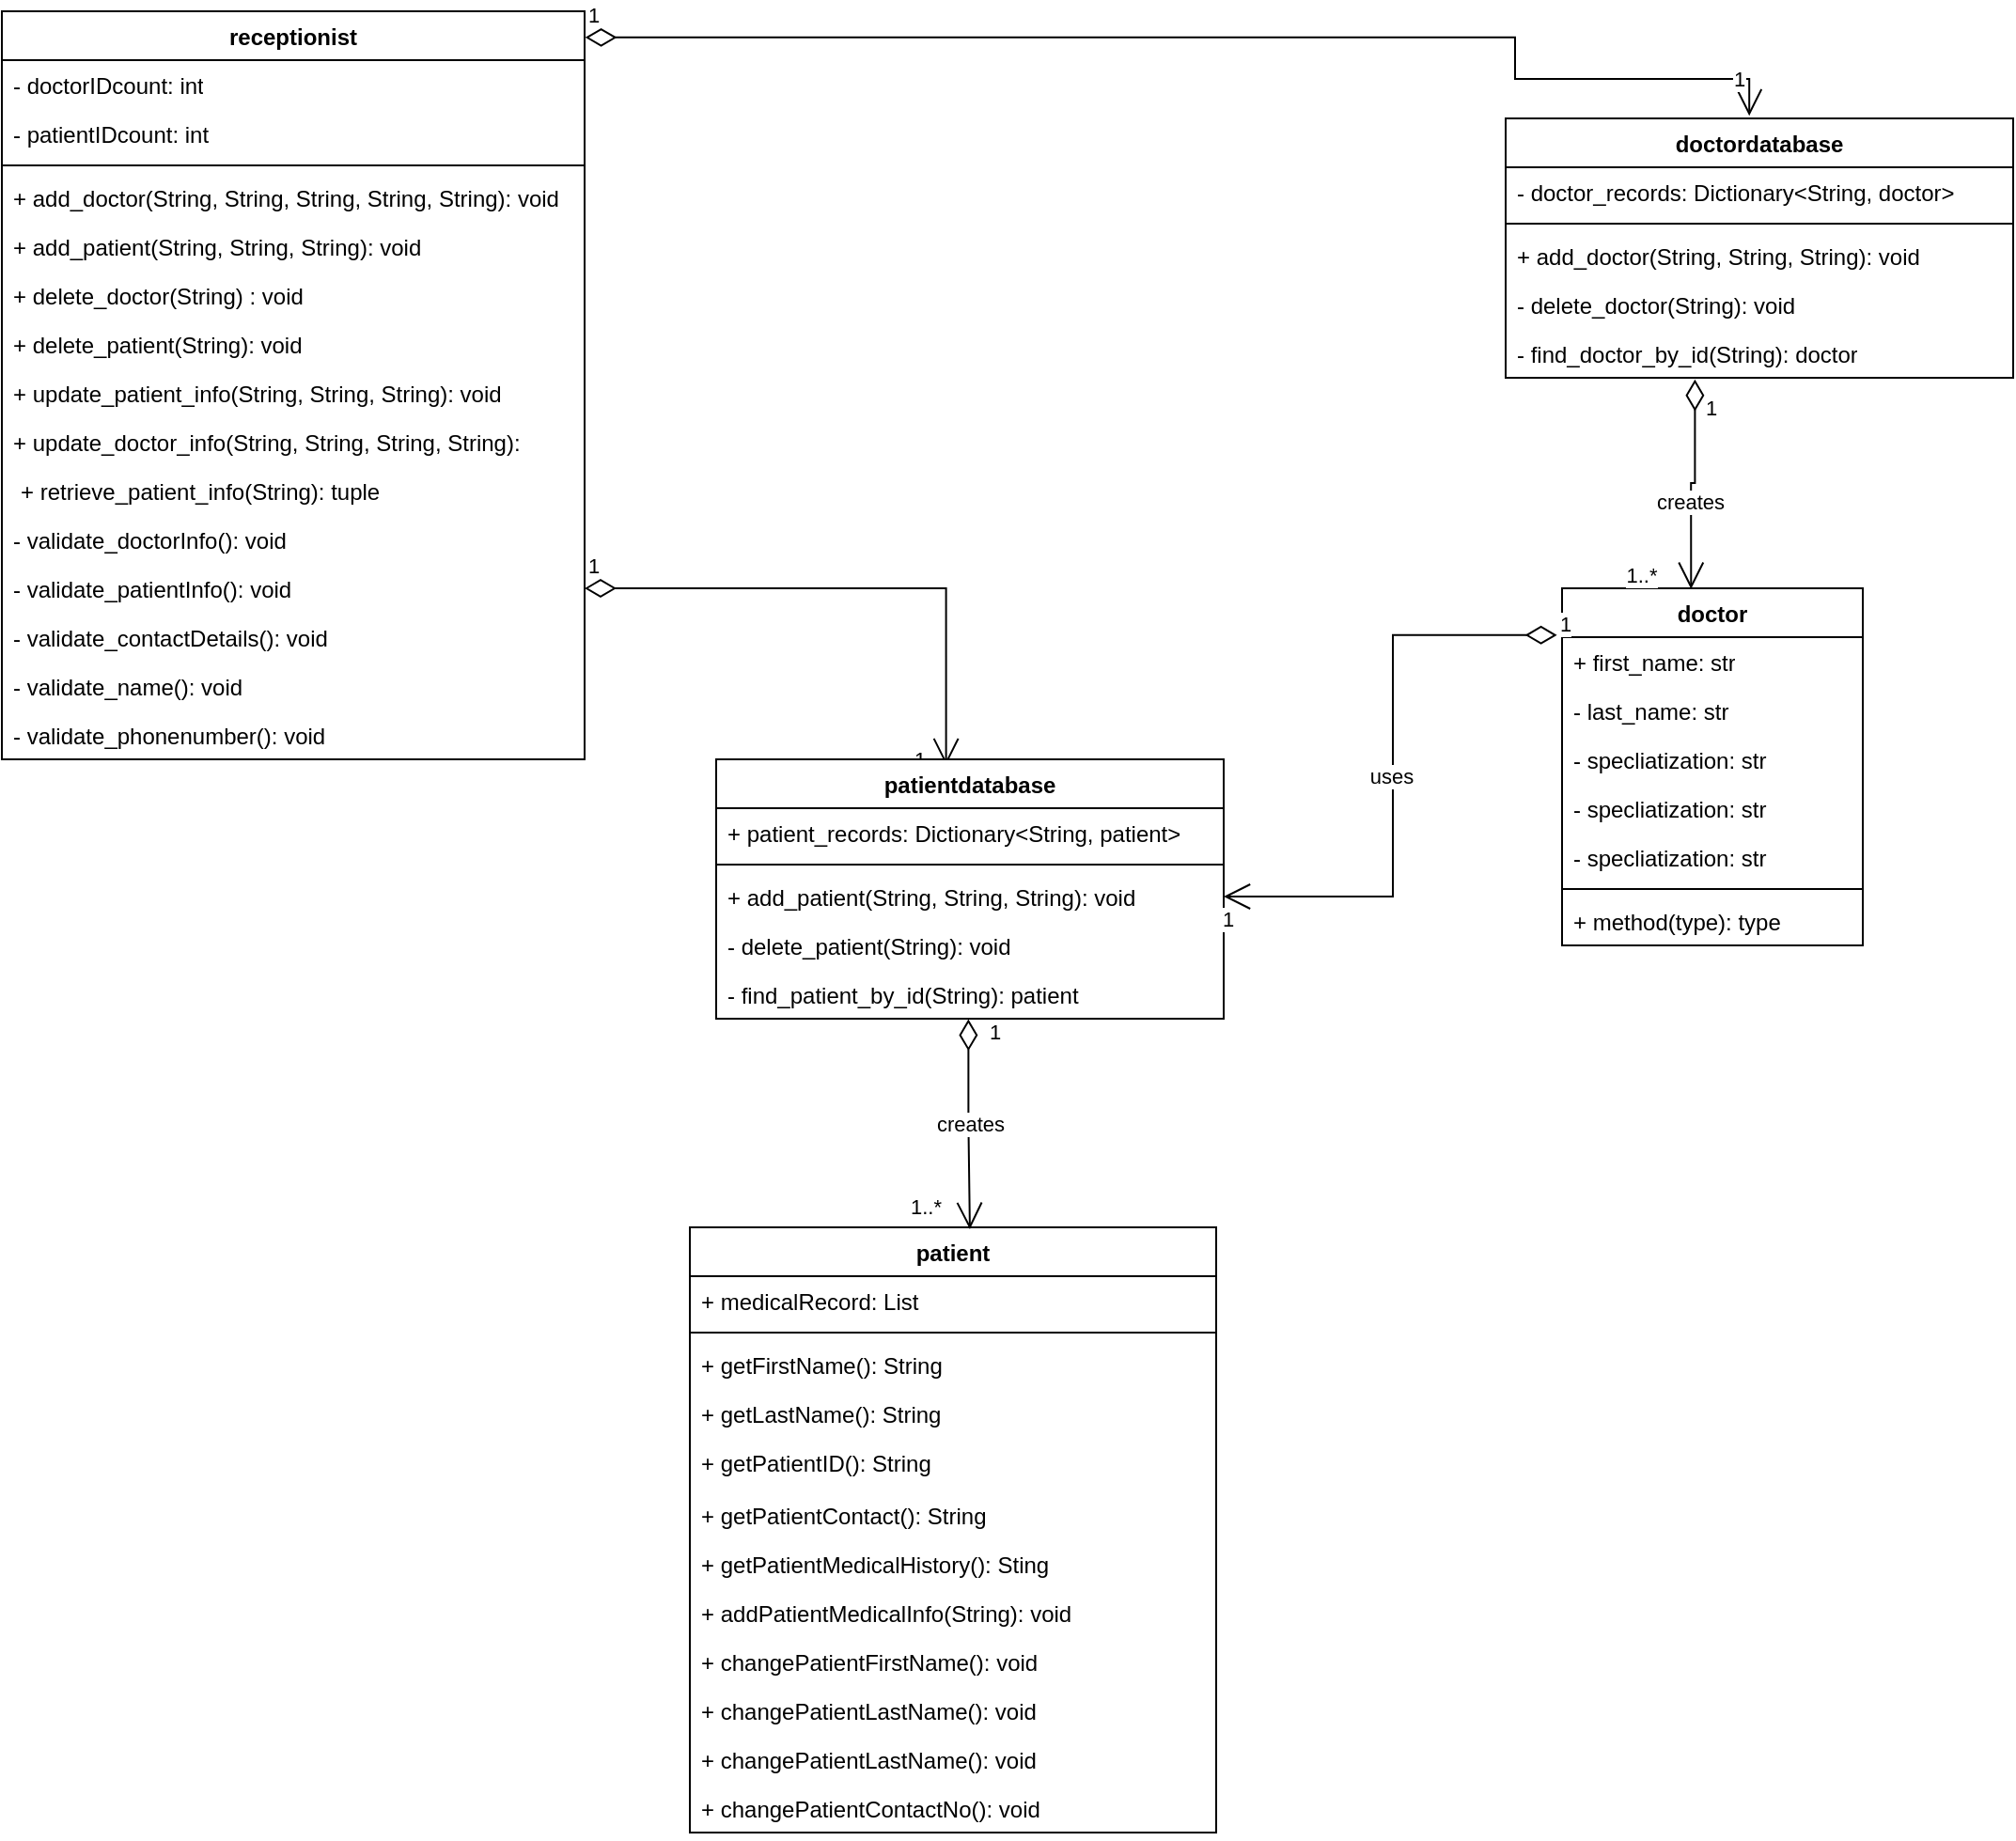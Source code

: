 <mxfile version="27.0.9">
  <diagram name="Page-1" id="L9kJD7--zcq1lkAX0St9">
    <mxGraphModel dx="2849" dy="915" grid="1" gridSize="10" guides="1" tooltips="1" connect="1" arrows="1" fold="1" page="1" pageScale="1" pageWidth="827" pageHeight="1169" math="0" shadow="0">
      <root>
        <mxCell id="0" />
        <mxCell id="1" parent="0" />
        <mxCell id="H0q9jBXqO-1l2zZ2MF_L-1" value="patient" style="swimlane;fontStyle=1;align=center;verticalAlign=top;childLayout=stackLayout;horizontal=1;startSize=26;horizontalStack=0;resizeParent=1;resizeParentMax=0;resizeLast=0;collapsible=1;marginBottom=0;whiteSpace=wrap;html=1;" parent="1" vertex="1">
          <mxGeometry x="296" y="670" width="280" height="322" as="geometry">
            <mxRectangle x="20" y="490" width="80" height="30" as="alternateBounds" />
          </mxGeometry>
        </mxCell>
        <mxCell id="H0q9jBXqO-1l2zZ2MF_L-2" value="+ medicalRecord: List" style="text;strokeColor=none;fillColor=none;align=left;verticalAlign=top;spacingLeft=4;spacingRight=4;overflow=hidden;rotatable=0;points=[[0,0.5],[1,0.5]];portConstraint=eastwest;whiteSpace=wrap;html=1;" parent="H0q9jBXqO-1l2zZ2MF_L-1" vertex="1">
          <mxGeometry y="26" width="280" height="26" as="geometry" />
        </mxCell>
        <mxCell id="H0q9jBXqO-1l2zZ2MF_L-3" value="" style="line;strokeWidth=1;fillColor=none;align=left;verticalAlign=middle;spacingTop=-1;spacingLeft=3;spacingRight=3;rotatable=0;labelPosition=right;points=[];portConstraint=eastwest;strokeColor=inherit;" parent="H0q9jBXqO-1l2zZ2MF_L-1" vertex="1">
          <mxGeometry y="52" width="280" height="8" as="geometry" />
        </mxCell>
        <mxCell id="H0q9jBXqO-1l2zZ2MF_L-4" value="+ getFirstName(): String" style="text;strokeColor=none;fillColor=none;align=left;verticalAlign=top;spacingLeft=4;spacingRight=4;overflow=hidden;rotatable=0;points=[[0,0.5],[1,0.5]];portConstraint=eastwest;whiteSpace=wrap;html=1;" parent="H0q9jBXqO-1l2zZ2MF_L-1" vertex="1">
          <mxGeometry y="60" width="280" height="26" as="geometry" />
        </mxCell>
        <mxCell id="H0q9jBXqO-1l2zZ2MF_L-5" value="+ getLastName(): String&lt;div&gt;&lt;br&gt;&lt;/div&gt;" style="text;strokeColor=none;fillColor=none;align=left;verticalAlign=top;spacingLeft=4;spacingRight=4;overflow=hidden;rotatable=0;points=[[0,0.5],[1,0.5]];portConstraint=eastwest;whiteSpace=wrap;html=1;" parent="H0q9jBXqO-1l2zZ2MF_L-1" vertex="1">
          <mxGeometry y="86" width="280" height="26" as="geometry" />
        </mxCell>
        <mxCell id="H0q9jBXqO-1l2zZ2MF_L-7" value="+ getPatientID(): String&lt;div&gt;&lt;br&gt;&lt;/div&gt;" style="text;strokeColor=none;fillColor=none;align=left;verticalAlign=top;spacingLeft=4;spacingRight=4;overflow=hidden;rotatable=0;points=[[0,0.5],[1,0.5]];portConstraint=eastwest;whiteSpace=wrap;html=1;" parent="H0q9jBXqO-1l2zZ2MF_L-1" vertex="1">
          <mxGeometry y="112" width="280" height="28" as="geometry" />
        </mxCell>
        <mxCell id="H0q9jBXqO-1l2zZ2MF_L-9" value="+ getPatientContact(): String&lt;div&gt;&lt;br&gt;&lt;/div&gt;" style="text;strokeColor=none;fillColor=none;align=left;verticalAlign=top;spacingLeft=4;spacingRight=4;overflow=hidden;rotatable=0;points=[[0,0.5],[1,0.5]];portConstraint=eastwest;whiteSpace=wrap;html=1;" parent="H0q9jBXqO-1l2zZ2MF_L-1" vertex="1">
          <mxGeometry y="140" width="280" height="26" as="geometry" />
        </mxCell>
        <mxCell id="H0q9jBXqO-1l2zZ2MF_L-8" value="+ getPatientMedicalHistory(): Sting" style="text;strokeColor=none;fillColor=none;align=left;verticalAlign=top;spacingLeft=4;spacingRight=4;overflow=hidden;rotatable=0;points=[[0,0.5],[1,0.5]];portConstraint=eastwest;whiteSpace=wrap;html=1;" parent="H0q9jBXqO-1l2zZ2MF_L-1" vertex="1">
          <mxGeometry y="166" width="280" height="26" as="geometry" />
        </mxCell>
        <mxCell id="H0q9jBXqO-1l2zZ2MF_L-11" value="+ addPatientMedicalInfo(String): void" style="text;strokeColor=none;fillColor=none;align=left;verticalAlign=top;spacingLeft=4;spacingRight=4;overflow=hidden;rotatable=0;points=[[0,0.5],[1,0.5]];portConstraint=eastwest;whiteSpace=wrap;html=1;" parent="H0q9jBXqO-1l2zZ2MF_L-1" vertex="1">
          <mxGeometry y="192" width="280" height="26" as="geometry" />
        </mxCell>
        <mxCell id="H0q9jBXqO-1l2zZ2MF_L-12" value="+ changePatientFirstName(): void" style="text;strokeColor=none;fillColor=none;align=left;verticalAlign=top;spacingLeft=4;spacingRight=4;overflow=hidden;rotatable=0;points=[[0,0.5],[1,0.5]];portConstraint=eastwest;whiteSpace=wrap;html=1;" parent="H0q9jBXqO-1l2zZ2MF_L-1" vertex="1">
          <mxGeometry y="218" width="280" height="26" as="geometry" />
        </mxCell>
        <mxCell id="H0q9jBXqO-1l2zZ2MF_L-13" value="+ changePatientLastName(): void" style="text;strokeColor=none;fillColor=none;align=left;verticalAlign=top;spacingLeft=4;spacingRight=4;overflow=hidden;rotatable=0;points=[[0,0.5],[1,0.5]];portConstraint=eastwest;whiteSpace=wrap;html=1;" parent="H0q9jBXqO-1l2zZ2MF_L-1" vertex="1">
          <mxGeometry y="244" width="280" height="26" as="geometry" />
        </mxCell>
        <mxCell id="H0q9jBXqO-1l2zZ2MF_L-14" value="+ changePatientLastName(): void" style="text;strokeColor=none;fillColor=none;align=left;verticalAlign=top;spacingLeft=4;spacingRight=4;overflow=hidden;rotatable=0;points=[[0,0.5],[1,0.5]];portConstraint=eastwest;whiteSpace=wrap;html=1;" parent="H0q9jBXqO-1l2zZ2MF_L-1" vertex="1">
          <mxGeometry y="270" width="280" height="26" as="geometry" />
        </mxCell>
        <mxCell id="H0q9jBXqO-1l2zZ2MF_L-15" value="+ changePatientContactNo(): void" style="text;strokeColor=none;fillColor=none;align=left;verticalAlign=top;spacingLeft=4;spacingRight=4;overflow=hidden;rotatable=0;points=[[0,0.5],[1,0.5]];portConstraint=eastwest;whiteSpace=wrap;html=1;" parent="H0q9jBXqO-1l2zZ2MF_L-1" vertex="1">
          <mxGeometry y="296" width="280" height="26" as="geometry" />
        </mxCell>
        <mxCell id="2UD2W3Oq5AR3Zzis6e2d-1" value="doctor" style="swimlane;fontStyle=1;align=center;verticalAlign=top;childLayout=stackLayout;horizontal=1;startSize=26;horizontalStack=0;resizeParent=1;resizeParentMax=0;resizeLast=0;collapsible=1;marginBottom=0;whiteSpace=wrap;html=1;" parent="1" vertex="1">
          <mxGeometry x="760" y="330" width="160" height="190" as="geometry">
            <mxRectangle x="540" y="600" width="80" height="30" as="alternateBounds" />
          </mxGeometry>
        </mxCell>
        <mxCell id="2UD2W3Oq5AR3Zzis6e2d-2" value="+ first_name: str" style="text;strokeColor=none;fillColor=none;align=left;verticalAlign=top;spacingLeft=4;spacingRight=4;overflow=hidden;rotatable=0;points=[[0,0.5],[1,0.5]];portConstraint=eastwest;whiteSpace=wrap;html=1;" parent="2UD2W3Oq5AR3Zzis6e2d-1" vertex="1">
          <mxGeometry y="26" width="160" height="26" as="geometry" />
        </mxCell>
        <mxCell id="anmmAAFcugohERS7YXTn-13" value="- last_name: str" style="text;strokeColor=none;fillColor=none;align=left;verticalAlign=top;spacingLeft=4;spacingRight=4;overflow=hidden;rotatable=0;points=[[0,0.5],[1,0.5]];portConstraint=eastwest;whiteSpace=wrap;html=1;" vertex="1" parent="2UD2W3Oq5AR3Zzis6e2d-1">
          <mxGeometry y="52" width="160" height="26" as="geometry" />
        </mxCell>
        <mxCell id="anmmAAFcugohERS7YXTn-14" value="- specliatization: str" style="text;strokeColor=none;fillColor=none;align=left;verticalAlign=top;spacingLeft=4;spacingRight=4;overflow=hidden;rotatable=0;points=[[0,0.5],[1,0.5]];portConstraint=eastwest;whiteSpace=wrap;html=1;" vertex="1" parent="2UD2W3Oq5AR3Zzis6e2d-1">
          <mxGeometry y="78" width="160" height="26" as="geometry" />
        </mxCell>
        <mxCell id="anmmAAFcugohERS7YXTn-15" value="- specliatization: str" style="text;strokeColor=none;fillColor=none;align=left;verticalAlign=top;spacingLeft=4;spacingRight=4;overflow=hidden;rotatable=0;points=[[0,0.5],[1,0.5]];portConstraint=eastwest;whiteSpace=wrap;html=1;" vertex="1" parent="2UD2W3Oq5AR3Zzis6e2d-1">
          <mxGeometry y="104" width="160" height="26" as="geometry" />
        </mxCell>
        <mxCell id="anmmAAFcugohERS7YXTn-18" value="- specliatization: str" style="text;strokeColor=none;fillColor=none;align=left;verticalAlign=top;spacingLeft=4;spacingRight=4;overflow=hidden;rotatable=0;points=[[0,0.5],[1,0.5]];portConstraint=eastwest;whiteSpace=wrap;html=1;" vertex="1" parent="2UD2W3Oq5AR3Zzis6e2d-1">
          <mxGeometry y="130" width="160" height="26" as="geometry" />
        </mxCell>
        <mxCell id="2UD2W3Oq5AR3Zzis6e2d-3" value="" style="line;strokeWidth=1;fillColor=none;align=left;verticalAlign=middle;spacingTop=-1;spacingLeft=3;spacingRight=3;rotatable=0;labelPosition=right;points=[];portConstraint=eastwest;strokeColor=inherit;" parent="2UD2W3Oq5AR3Zzis6e2d-1" vertex="1">
          <mxGeometry y="156" width="160" height="8" as="geometry" />
        </mxCell>
        <mxCell id="2UD2W3Oq5AR3Zzis6e2d-4" value="+ method(type): type" style="text;strokeColor=none;fillColor=none;align=left;verticalAlign=top;spacingLeft=4;spacingRight=4;overflow=hidden;rotatable=0;points=[[0,0.5],[1,0.5]];portConstraint=eastwest;whiteSpace=wrap;html=1;" parent="2UD2W3Oq5AR3Zzis6e2d-1" vertex="1">
          <mxGeometry y="164" width="160" height="26" as="geometry" />
        </mxCell>
        <mxCell id="anmmAAFcugohERS7YXTn-16" value="1" style="endArrow=open;html=1;endSize=12;startArrow=diamondThin;startSize=14;startFill=0;edgeStyle=orthogonalEdgeStyle;align=left;verticalAlign=bottom;rounded=0;exitX=1.001;exitY=0.035;exitDx=0;exitDy=0;entryX=0.48;entryY=-0.01;entryDx=0;entryDy=0;exitPerimeter=0;entryPerimeter=0;" edge="1" parent="1" source="anmmAAFcugohERS7YXTn-19" target="anmmAAFcugohERS7YXTn-63">
          <mxGeometry x="-1" y="3" relative="1" as="geometry">
            <mxPoint x="360" y="225" as="sourcePoint" />
            <mxPoint x="735" y="60.0" as="targetPoint" />
            <Array as="points">
              <mxPoint x="735" y="37" />
              <mxPoint x="735" y="59" />
            </Array>
          </mxGeometry>
        </mxCell>
        <mxCell id="anmmAAFcugohERS7YXTn-37" value="1" style="edgeLabel;html=1;align=center;verticalAlign=middle;resizable=0;points=[];" vertex="1" connectable="0" parent="anmmAAFcugohERS7YXTn-16">
          <mxGeometry x="0.898" relative="1" as="geometry">
            <mxPoint x="8" as="offset" />
          </mxGeometry>
        </mxCell>
        <mxCell id="anmmAAFcugohERS7YXTn-19" value="receptionist" style="swimlane;fontStyle=1;align=center;verticalAlign=top;childLayout=stackLayout;horizontal=1;startSize=26;horizontalStack=0;resizeParent=1;resizeParentMax=0;resizeLast=0;collapsible=1;marginBottom=0;whiteSpace=wrap;html=1;" vertex="1" parent="1">
          <mxGeometry x="-70" y="23" width="310" height="398" as="geometry" />
        </mxCell>
        <mxCell id="anmmAAFcugohERS7YXTn-35" value="- doctorIDcount: int" style="text;strokeColor=none;fillColor=none;align=left;verticalAlign=top;spacingLeft=4;spacingRight=4;overflow=hidden;rotatable=0;points=[[0,0.5],[1,0.5]];portConstraint=eastwest;whiteSpace=wrap;html=1;" vertex="1" parent="anmmAAFcugohERS7YXTn-19">
          <mxGeometry y="26" width="310" height="26" as="geometry" />
        </mxCell>
        <mxCell id="anmmAAFcugohERS7YXTn-36" value="- patientIDcount: int" style="text;strokeColor=none;fillColor=none;align=left;verticalAlign=top;spacingLeft=4;spacingRight=4;overflow=hidden;rotatable=0;points=[[0,0.5],[1,0.5]];portConstraint=eastwest;whiteSpace=wrap;html=1;" vertex="1" parent="anmmAAFcugohERS7YXTn-19">
          <mxGeometry y="52" width="310" height="26" as="geometry" />
        </mxCell>
        <mxCell id="anmmAAFcugohERS7YXTn-21" value="" style="line;strokeWidth=1;fillColor=none;align=left;verticalAlign=middle;spacingTop=-1;spacingLeft=3;spacingRight=3;rotatable=0;labelPosition=right;points=[];portConstraint=eastwest;strokeColor=inherit;" vertex="1" parent="anmmAAFcugohERS7YXTn-19">
          <mxGeometry y="78" width="310" height="8" as="geometry" />
        </mxCell>
        <mxCell id="anmmAAFcugohERS7YXTn-23" value="+ add_doctor(String, String, String, String, String): void" style="text;strokeColor=none;fillColor=none;align=left;verticalAlign=top;spacingLeft=4;spacingRight=4;overflow=hidden;rotatable=0;points=[[0,0.5],[1,0.5]];portConstraint=eastwest;whiteSpace=wrap;html=1;" vertex="1" parent="anmmAAFcugohERS7YXTn-19">
          <mxGeometry y="86" width="310" height="26" as="geometry" />
        </mxCell>
        <mxCell id="anmmAAFcugohERS7YXTn-24" value="+ add_patient(String, String, String): void" style="text;strokeColor=none;fillColor=none;align=left;verticalAlign=top;spacingLeft=4;spacingRight=4;overflow=hidden;rotatable=0;points=[[0,0.5],[1,0.5]];portConstraint=eastwest;whiteSpace=wrap;html=1;" vertex="1" parent="anmmAAFcugohERS7YXTn-19">
          <mxGeometry y="112" width="310" height="26" as="geometry" />
        </mxCell>
        <mxCell id="anmmAAFcugohERS7YXTn-25" value="+ delete_doctor(String) : void" style="text;strokeColor=none;fillColor=none;align=left;verticalAlign=top;spacingLeft=4;spacingRight=4;overflow=hidden;rotatable=0;points=[[0,0.5],[1,0.5]];portConstraint=eastwest;whiteSpace=wrap;html=1;" vertex="1" parent="anmmAAFcugohERS7YXTn-19">
          <mxGeometry y="138" width="310" height="26" as="geometry" />
        </mxCell>
        <mxCell id="anmmAAFcugohERS7YXTn-26" value="+ delete_patient(String): void" style="text;strokeColor=none;fillColor=none;align=left;verticalAlign=top;spacingLeft=4;spacingRight=4;overflow=hidden;rotatable=0;points=[[0,0.5],[1,0.5]];portConstraint=eastwest;whiteSpace=wrap;html=1;" vertex="1" parent="anmmAAFcugohERS7YXTn-19">
          <mxGeometry y="164" width="310" height="26" as="geometry" />
        </mxCell>
        <mxCell id="anmmAAFcugohERS7YXTn-27" value="+ update_patient_info(String, String, String): void" style="text;strokeColor=none;fillColor=none;align=left;verticalAlign=top;spacingLeft=4;spacingRight=4;overflow=hidden;rotatable=0;points=[[0,0.5],[1,0.5]];portConstraint=eastwest;whiteSpace=wrap;html=1;" vertex="1" parent="anmmAAFcugohERS7YXTn-19">
          <mxGeometry y="190" width="310" height="26" as="geometry" />
        </mxCell>
        <mxCell id="anmmAAFcugohERS7YXTn-28" value="+ update_doctor_info(String, String, String, String):" style="text;strokeColor=none;fillColor=none;align=left;verticalAlign=top;spacingLeft=4;spacingRight=4;overflow=hidden;rotatable=0;points=[[0,0.5],[1,0.5]];portConstraint=eastwest;whiteSpace=wrap;html=1;" vertex="1" parent="anmmAAFcugohERS7YXTn-19">
          <mxGeometry y="216" width="310" height="26" as="geometry" />
        </mxCell>
        <mxCell id="anmmAAFcugohERS7YXTn-34" value="&lt;p style=&quot;margin: 0px 0px 0px 4px;&quot;&gt;&lt;/p&gt;&lt;p style=&quot;margin: 0px 0px 0px 4px;&quot;&gt;&lt;span style=&quot;background-color: transparent; color: light-dark(rgb(0, 0, 0), rgb(255, 255, 255));&quot;&gt;+ retrieve_patient_info(String): tuple&lt;/span&gt;&lt;/p&gt;" style="text;strokeColor=none;fillColor=none;align=left;verticalAlign=top;spacingLeft=4;spacingRight=4;overflow=hidden;rotatable=0;points=[[0,0.5],[1,0.5]];portConstraint=eastwest;whiteSpace=wrap;html=1;" vertex="1" parent="anmmAAFcugohERS7YXTn-19">
          <mxGeometry y="242" width="310" height="26" as="geometry" />
        </mxCell>
        <mxCell id="anmmAAFcugohERS7YXTn-29" value="- validate_doctorInfo(): void" style="text;strokeColor=none;fillColor=none;align=left;verticalAlign=top;spacingLeft=4;spacingRight=4;overflow=hidden;rotatable=0;points=[[0,0.5],[1,0.5]];portConstraint=eastwest;whiteSpace=wrap;html=1;" vertex="1" parent="anmmAAFcugohERS7YXTn-19">
          <mxGeometry y="268" width="310" height="26" as="geometry" />
        </mxCell>
        <mxCell id="anmmAAFcugohERS7YXTn-30" value="&lt;div&gt;- validate_patientInfo(): void&lt;/div&gt;" style="text;strokeColor=none;fillColor=none;align=left;verticalAlign=top;spacingLeft=4;spacingRight=4;overflow=hidden;rotatable=0;points=[[0,0.5],[1,0.5]];portConstraint=eastwest;whiteSpace=wrap;html=1;" vertex="1" parent="anmmAAFcugohERS7YXTn-19">
          <mxGeometry y="294" width="310" height="26" as="geometry" />
        </mxCell>
        <mxCell id="anmmAAFcugohERS7YXTn-31" value="- validate_contactDetails(): void" style="text;strokeColor=none;fillColor=none;align=left;verticalAlign=top;spacingLeft=4;spacingRight=4;overflow=hidden;rotatable=0;points=[[0,0.5],[1,0.5]];portConstraint=eastwest;whiteSpace=wrap;html=1;" vertex="1" parent="anmmAAFcugohERS7YXTn-19">
          <mxGeometry y="320" width="310" height="26" as="geometry" />
        </mxCell>
        <mxCell id="anmmAAFcugohERS7YXTn-32" value="- validate_name(): void" style="text;strokeColor=none;fillColor=none;align=left;verticalAlign=top;spacingLeft=4;spacingRight=4;overflow=hidden;rotatable=0;points=[[0,0.5],[1,0.5]];portConstraint=eastwest;whiteSpace=wrap;html=1;" vertex="1" parent="anmmAAFcugohERS7YXTn-19">
          <mxGeometry y="346" width="310" height="26" as="geometry" />
        </mxCell>
        <mxCell id="anmmAAFcugohERS7YXTn-33" value="- validate_phonenumber(): void" style="text;strokeColor=none;fillColor=none;align=left;verticalAlign=top;spacingLeft=4;spacingRight=4;overflow=hidden;rotatable=0;points=[[0,0.5],[1,0.5]];portConstraint=eastwest;whiteSpace=wrap;html=1;" vertex="1" parent="anmmAAFcugohERS7YXTn-19">
          <mxGeometry y="372" width="310" height="26" as="geometry" />
        </mxCell>
        <mxCell id="anmmAAFcugohERS7YXTn-38" value="creates" style="endArrow=open;html=1;endSize=12;startArrow=diamondThin;startSize=14;startFill=0;edgeStyle=orthogonalEdgeStyle;rounded=0;entryX=0.532;entryY=0.003;entryDx=0;entryDy=0;entryPerimeter=0;exitX=0.497;exitY=1.008;exitDx=0;exitDy=0;exitPerimeter=0;" edge="1" parent="1" source="anmmAAFcugohERS7YXTn-59" target="H0q9jBXqO-1l2zZ2MF_L-1">
          <mxGeometry relative="1" as="geometry">
            <mxPoint x="850" y="570" as="sourcePoint" />
            <mxPoint x="1560" y="496.04" as="targetPoint" />
          </mxGeometry>
        </mxCell>
        <mxCell id="anmmAAFcugohERS7YXTn-40" value="1..*" style="edgeLabel;resizable=0;html=1;align=right;verticalAlign=top;" connectable="0" vertex="1" parent="anmmAAFcugohERS7YXTn-38">
          <mxGeometry x="1" relative="1" as="geometry">
            <mxPoint x="-14" y="-25" as="offset" />
          </mxGeometry>
        </mxCell>
        <mxCell id="anmmAAFcugohERS7YXTn-44" value="1" style="edgeLabel;html=1;align=center;verticalAlign=middle;resizable=0;points=[];" vertex="1" connectable="0" parent="anmmAAFcugohERS7YXTn-38">
          <mxGeometry x="-0.928" y="-5" relative="1" as="geometry">
            <mxPoint x="19" y="3" as="offset" />
          </mxGeometry>
        </mxCell>
        <mxCell id="anmmAAFcugohERS7YXTn-42" value="1" style="endArrow=open;html=1;endSize=12;startArrow=diamondThin;startSize=14;startFill=0;edgeStyle=orthogonalEdgeStyle;align=left;verticalAlign=bottom;rounded=0;entryX=0.453;entryY=0.022;entryDx=0;entryDy=0;entryPerimeter=0;" edge="1" parent="1" source="anmmAAFcugohERS7YXTn-30" target="anmmAAFcugohERS7YXTn-55">
          <mxGeometry x="-1" y="3" relative="1" as="geometry">
            <mxPoint x="332.0" y="330.0" as="sourcePoint" />
            <mxPoint x="636.2" y="397.556" as="targetPoint" />
            <mxPoint as="offset" />
          </mxGeometry>
        </mxCell>
        <mxCell id="anmmAAFcugohERS7YXTn-43" value="1" style="edgeLabel;html=1;align=center;verticalAlign=middle;resizable=0;points=[];" vertex="1" connectable="0" parent="anmmAAFcugohERS7YXTn-42">
          <mxGeometry x="0.898" relative="1" as="geometry">
            <mxPoint x="-15" y="12" as="offset" />
          </mxGeometry>
        </mxCell>
        <mxCell id="anmmAAFcugohERS7YXTn-55" value="patientdatabase" style="swimlane;fontStyle=1;align=center;verticalAlign=top;childLayout=stackLayout;horizontal=1;startSize=26;horizontalStack=0;resizeParent=1;resizeParentMax=0;resizeLast=0;collapsible=1;marginBottom=0;whiteSpace=wrap;html=1;" vertex="1" parent="1">
          <mxGeometry x="310" y="421" width="270" height="138" as="geometry">
            <mxRectangle x="540" y="600" width="80" height="30" as="alternateBounds" />
          </mxGeometry>
        </mxCell>
        <mxCell id="anmmAAFcugohERS7YXTn-56" value="+ patient_records: Dictionary&amp;lt;String, patient&amp;gt;" style="text;strokeColor=none;fillColor=none;align=left;verticalAlign=top;spacingLeft=4;spacingRight=4;overflow=hidden;rotatable=0;points=[[0,0.5],[1,0.5]];portConstraint=eastwest;whiteSpace=wrap;html=1;" vertex="1" parent="anmmAAFcugohERS7YXTn-55">
          <mxGeometry y="26" width="270" height="26" as="geometry" />
        </mxCell>
        <mxCell id="anmmAAFcugohERS7YXTn-61" value="" style="line;strokeWidth=1;fillColor=none;align=left;verticalAlign=middle;spacingTop=-1;spacingLeft=3;spacingRight=3;rotatable=0;labelPosition=right;points=[];portConstraint=eastwest;strokeColor=inherit;" vertex="1" parent="anmmAAFcugohERS7YXTn-55">
          <mxGeometry y="52" width="270" height="8" as="geometry" />
        </mxCell>
        <mxCell id="anmmAAFcugohERS7YXTn-62" value="+ add_patient(String, String, String): void" style="text;strokeColor=none;fillColor=none;align=left;verticalAlign=top;spacingLeft=4;spacingRight=4;overflow=hidden;rotatable=0;points=[[0,0.5],[1,0.5]];portConstraint=eastwest;whiteSpace=wrap;html=1;" vertex="1" parent="anmmAAFcugohERS7YXTn-55">
          <mxGeometry y="60" width="270" height="26" as="geometry" />
        </mxCell>
        <mxCell id="anmmAAFcugohERS7YXTn-60" value="- delete_patient(String): void" style="text;strokeColor=none;fillColor=none;align=left;verticalAlign=top;spacingLeft=4;spacingRight=4;overflow=hidden;rotatable=0;points=[[0,0.5],[1,0.5]];portConstraint=eastwest;whiteSpace=wrap;html=1;" vertex="1" parent="anmmAAFcugohERS7YXTn-55">
          <mxGeometry y="86" width="270" height="26" as="geometry" />
        </mxCell>
        <mxCell id="anmmAAFcugohERS7YXTn-59" value="- find_patient_by_id(String): patient" style="text;strokeColor=none;fillColor=none;align=left;verticalAlign=top;spacingLeft=4;spacingRight=4;overflow=hidden;rotatable=0;points=[[0,0.5],[1,0.5]];portConstraint=eastwest;whiteSpace=wrap;html=1;" vertex="1" parent="anmmAAFcugohERS7YXTn-55">
          <mxGeometry y="112" width="270" height="26" as="geometry" />
        </mxCell>
        <mxCell id="anmmAAFcugohERS7YXTn-63" value="doctordatabase" style="swimlane;fontStyle=1;align=center;verticalAlign=top;childLayout=stackLayout;horizontal=1;startSize=26;horizontalStack=0;resizeParent=1;resizeParentMax=0;resizeLast=0;collapsible=1;marginBottom=0;whiteSpace=wrap;html=1;" vertex="1" parent="1">
          <mxGeometry x="730" y="80" width="270" height="138" as="geometry">
            <mxRectangle x="540" y="600" width="80" height="30" as="alternateBounds" />
          </mxGeometry>
        </mxCell>
        <mxCell id="anmmAAFcugohERS7YXTn-64" value="- doctor_records: Dictionary&amp;lt;String, doctor&amp;gt;" style="text;strokeColor=none;fillColor=none;align=left;verticalAlign=top;spacingLeft=4;spacingRight=4;overflow=hidden;rotatable=0;points=[[0,0.5],[1,0.5]];portConstraint=eastwest;whiteSpace=wrap;html=1;" vertex="1" parent="anmmAAFcugohERS7YXTn-63">
          <mxGeometry y="26" width="270" height="26" as="geometry" />
        </mxCell>
        <mxCell id="anmmAAFcugohERS7YXTn-65" value="" style="line;strokeWidth=1;fillColor=none;align=left;verticalAlign=middle;spacingTop=-1;spacingLeft=3;spacingRight=3;rotatable=0;labelPosition=right;points=[];portConstraint=eastwest;strokeColor=inherit;" vertex="1" parent="anmmAAFcugohERS7YXTn-63">
          <mxGeometry y="52" width="270" height="8" as="geometry" />
        </mxCell>
        <mxCell id="anmmAAFcugohERS7YXTn-66" value="+ add_doctor(String, String, String): void" style="text;strokeColor=none;fillColor=none;align=left;verticalAlign=top;spacingLeft=4;spacingRight=4;overflow=hidden;rotatable=0;points=[[0,0.5],[1,0.5]];portConstraint=eastwest;whiteSpace=wrap;html=1;" vertex="1" parent="anmmAAFcugohERS7YXTn-63">
          <mxGeometry y="60" width="270" height="26" as="geometry" />
        </mxCell>
        <mxCell id="anmmAAFcugohERS7YXTn-67" value="- delete_doctor(String): void" style="text;strokeColor=none;fillColor=none;align=left;verticalAlign=top;spacingLeft=4;spacingRight=4;overflow=hidden;rotatable=0;points=[[0,0.5],[1,0.5]];portConstraint=eastwest;whiteSpace=wrap;html=1;" vertex="1" parent="anmmAAFcugohERS7YXTn-63">
          <mxGeometry y="86" width="270" height="26" as="geometry" />
        </mxCell>
        <mxCell id="anmmAAFcugohERS7YXTn-68" value="- find_doctor_by_id(String): doctor" style="text;strokeColor=none;fillColor=none;align=left;verticalAlign=top;spacingLeft=4;spacingRight=4;overflow=hidden;rotatable=0;points=[[0,0.5],[1,0.5]];portConstraint=eastwest;whiteSpace=wrap;html=1;" vertex="1" parent="anmmAAFcugohERS7YXTn-63">
          <mxGeometry y="112" width="270" height="26" as="geometry" />
        </mxCell>
        <mxCell id="anmmAAFcugohERS7YXTn-69" value="" style="endArrow=open;html=1;endSize=12;startArrow=diamondThin;startSize=14;startFill=0;edgeStyle=orthogonalEdgeStyle;align=left;verticalAlign=bottom;rounded=0;exitX=0.373;exitY=1.035;exitDx=0;exitDy=0;exitPerimeter=0;entryX=0.429;entryY=0.002;entryDx=0;entryDy=0;entryPerimeter=0;" edge="1" parent="1" source="anmmAAFcugohERS7YXTn-68" target="2UD2W3Oq5AR3Zzis6e2d-1">
          <mxGeometry x="-1" y="3" relative="1" as="geometry">
            <mxPoint x="830.36" y="238.91" as="sourcePoint" />
            <mxPoint x="830" y="330" as="targetPoint" />
            <mxPoint as="offset" />
          </mxGeometry>
        </mxCell>
        <mxCell id="anmmAAFcugohERS7YXTn-70" value="1..*" style="edgeLabel;html=1;align=center;verticalAlign=middle;resizable=0;points=[];" vertex="1" connectable="0" parent="anmmAAFcugohERS7YXTn-69">
          <mxGeometry x="0.898" relative="1" as="geometry">
            <mxPoint x="-27" y="-2" as="offset" />
          </mxGeometry>
        </mxCell>
        <mxCell id="anmmAAFcugohERS7YXTn-71" value="1" style="edgeLabel;html=1;align=center;verticalAlign=middle;resizable=0;points=[];" vertex="1" connectable="0" parent="anmmAAFcugohERS7YXTn-69">
          <mxGeometry x="-0.688" y="1" relative="1" as="geometry">
            <mxPoint x="7" y="-3" as="offset" />
          </mxGeometry>
        </mxCell>
        <mxCell id="anmmAAFcugohERS7YXTn-72" value="creates" style="edgeLabel;html=1;align=center;verticalAlign=middle;resizable=0;points=[];" vertex="1" connectable="0" parent="anmmAAFcugohERS7YXTn-69">
          <mxGeometry x="0.183" y="-1" relative="1" as="geometry">
            <mxPoint as="offset" />
          </mxGeometry>
        </mxCell>
        <mxCell id="anmmAAFcugohERS7YXTn-74" value="1" style="endArrow=open;html=1;endSize=12;startArrow=diamondThin;startSize=14;startFill=0;edgeStyle=orthogonalEdgeStyle;align=left;verticalAlign=bottom;rounded=0;entryX=1;entryY=0.5;entryDx=0;entryDy=0;exitX=-0.017;exitY=-0.042;exitDx=0;exitDy=0;exitPerimeter=0;" edge="1" parent="1" source="2UD2W3Oq5AR3Zzis6e2d-2" target="anmmAAFcugohERS7YXTn-62">
          <mxGeometry x="-1" y="3" relative="1" as="geometry">
            <mxPoint x="430" y="340" as="sourcePoint" />
            <mxPoint x="622" y="434" as="targetPoint" />
            <mxPoint as="offset" />
          </mxGeometry>
        </mxCell>
        <mxCell id="anmmAAFcugohERS7YXTn-75" value="1" style="edgeLabel;html=1;align=center;verticalAlign=middle;resizable=0;points=[];" vertex="1" connectable="0" parent="anmmAAFcugohERS7YXTn-74">
          <mxGeometry x="0.898" relative="1" as="geometry">
            <mxPoint x="-15" y="12" as="offset" />
          </mxGeometry>
        </mxCell>
        <mxCell id="anmmAAFcugohERS7YXTn-76" value="uses" style="edgeLabel;html=1;align=center;verticalAlign=middle;resizable=0;points=[];" vertex="1" connectable="0" parent="anmmAAFcugohERS7YXTn-74">
          <mxGeometry x="0.027" y="-1" relative="1" as="geometry">
            <mxPoint as="offset" />
          </mxGeometry>
        </mxCell>
      </root>
    </mxGraphModel>
  </diagram>
</mxfile>
